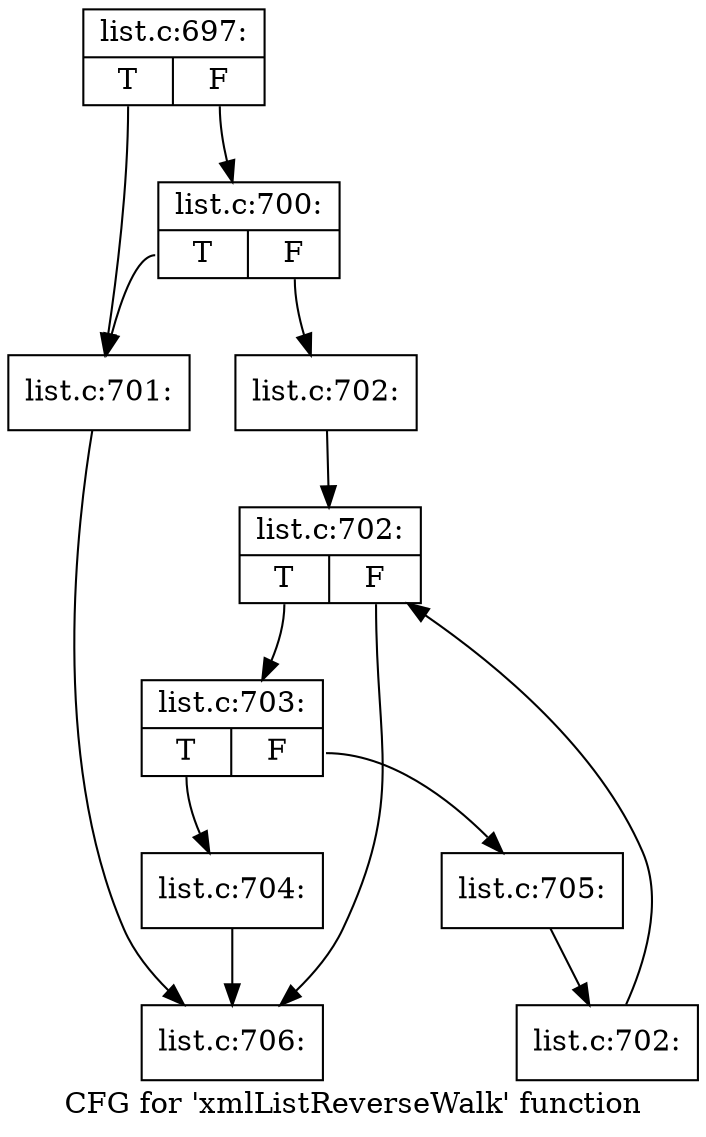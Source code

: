 digraph "CFG for 'xmlListReverseWalk' function" {
	label="CFG for 'xmlListReverseWalk' function";

	Node0x5269f60 [shape=record,label="{list.c:697:|{<s0>T|<s1>F}}"];
	Node0x5269f60:s0 -> Node0x526f3e0;
	Node0x5269f60:s1 -> Node0x526f480;
	Node0x526f480 [shape=record,label="{list.c:700:|{<s0>T|<s1>F}}"];
	Node0x526f480:s0 -> Node0x526f3e0;
	Node0x526f480:s1 -> Node0x526f430;
	Node0x526f3e0 [shape=record,label="{list.c:701:}"];
	Node0x526f3e0 -> Node0x526fa20;
	Node0x526f430 [shape=record,label="{list.c:702:}"];
	Node0x526f430 -> Node0x526fe80;
	Node0x526fe80 [shape=record,label="{list.c:702:|{<s0>T|<s1>F}}"];
	Node0x526fe80:s0 -> Node0x5270160;
	Node0x526fe80:s1 -> Node0x526fa20;
	Node0x5270160 [shape=record,label="{list.c:703:|{<s0>T|<s1>F}}"];
	Node0x5270160:s0 -> Node0x5270630;
	Node0x5270160:s1 -> Node0x5270680;
	Node0x5270630 [shape=record,label="{list.c:704:}"];
	Node0x5270630 -> Node0x526fa20;
	Node0x5270680 [shape=record,label="{list.c:705:}"];
	Node0x5270680 -> Node0x52700d0;
	Node0x52700d0 [shape=record,label="{list.c:702:}"];
	Node0x52700d0 -> Node0x526fe80;
	Node0x526fa20 [shape=record,label="{list.c:706:}"];
}
